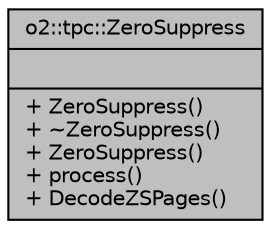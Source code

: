 digraph "o2::tpc::ZeroSuppress"
{
 // INTERACTIVE_SVG=YES
  bgcolor="transparent";
  edge [fontname="Helvetica",fontsize="10",labelfontname="Helvetica",labelfontsize="10"];
  node [fontname="Helvetica",fontsize="10",shape=record];
  Node1 [label="{o2::tpc::ZeroSuppress\n||+ ZeroSuppress()\l+ ~ZeroSuppress()\l+ ZeroSuppress()\l+ process()\l+ DecodeZSPages()\l}",height=0.2,width=0.4,color="black", fillcolor="grey75", style="filled", fontcolor="black"];
}

